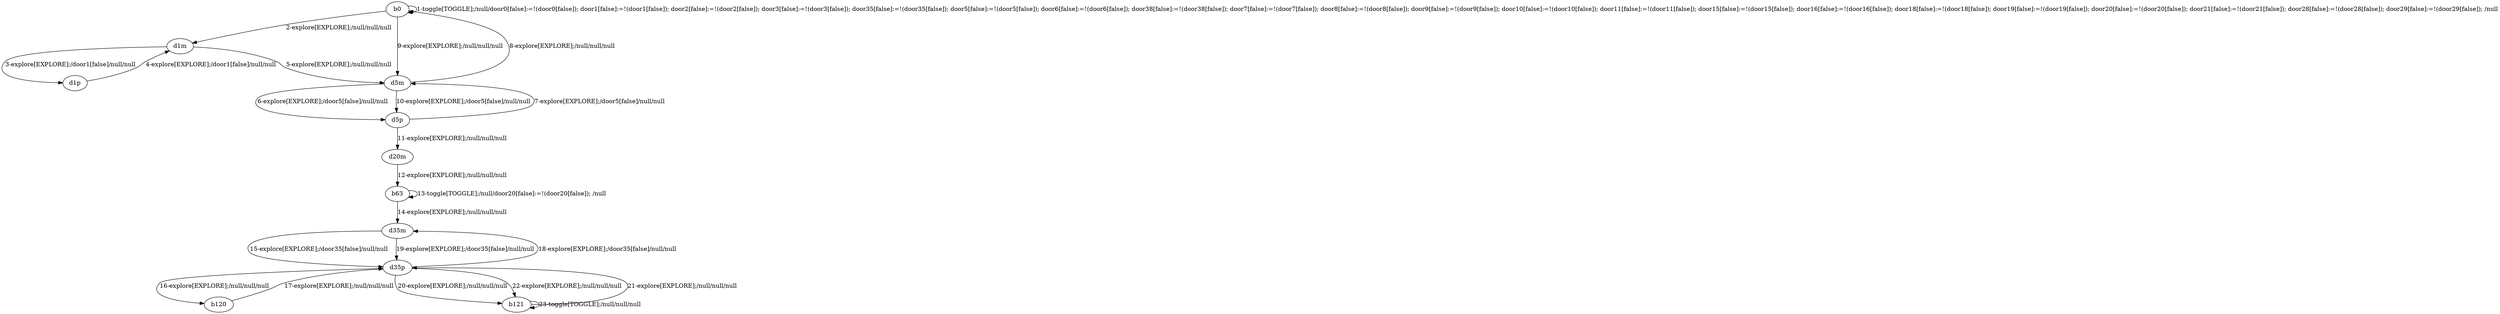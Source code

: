 # Total number of goals covered by this test: 1
# b120 --> d35p

digraph g {
"b0" -> "b0" [label = "1-toggle[TOGGLE];/null/door0[false]:=!(door0[false]); door1[false]:=!(door1[false]); door2[false]:=!(door2[false]); door3[false]:=!(door3[false]); door35[false]:=!(door35[false]); door5[false]:=!(door5[false]); door6[false]:=!(door6[false]); door38[false]:=!(door38[false]); door7[false]:=!(door7[false]); door8[false]:=!(door8[false]); door9[false]:=!(door9[false]); door10[false]:=!(door10[false]); door11[false]:=!(door11[false]); door15[false]:=!(door15[false]); door16[false]:=!(door16[false]); door18[false]:=!(door18[false]); door19[false]:=!(door19[false]); door20[false]:=!(door20[false]); door21[false]:=!(door21[false]); door28[false]:=!(door28[false]); door29[false]:=!(door29[false]); /null"];
"b0" -> "d1m" [label = "2-explore[EXPLORE];/null/null/null"];
"d1m" -> "d1p" [label = "3-explore[EXPLORE];/door1[false]/null/null"];
"d1p" -> "d1m" [label = "4-explore[EXPLORE];/door1[false]/null/null"];
"d1m" -> "d5m" [label = "5-explore[EXPLORE];/null/null/null"];
"d5m" -> "d5p" [label = "6-explore[EXPLORE];/door5[false]/null/null"];
"d5p" -> "d5m" [label = "7-explore[EXPLORE];/door5[false]/null/null"];
"d5m" -> "b0" [label = "8-explore[EXPLORE];/null/null/null"];
"b0" -> "d5m" [label = "9-explore[EXPLORE];/null/null/null"];
"d5m" -> "d5p" [label = "10-explore[EXPLORE];/door5[false]/null/null"];
"d5p" -> "d20m" [label = "11-explore[EXPLORE];/null/null/null"];
"d20m" -> "b63" [label = "12-explore[EXPLORE];/null/null/null"];
"b63" -> "b63" [label = "13-toggle[TOGGLE];/null/door20[false]:=!(door20[false]); /null"];
"b63" -> "d35m" [label = "14-explore[EXPLORE];/null/null/null"];
"d35m" -> "d35p" [label = "15-explore[EXPLORE];/door35[false]/null/null"];
"d35p" -> "b120" [label = "16-explore[EXPLORE];/null/null/null"];
"b120" -> "d35p" [label = "17-explore[EXPLORE];/null/null/null"];
"d35p" -> "d35m" [label = "18-explore[EXPLORE];/door35[false]/null/null"];
"d35m" -> "d35p" [label = "19-explore[EXPLORE];/door35[false]/null/null"];
"d35p" -> "b121" [label = "20-explore[EXPLORE];/null/null/null"];
"b121" -> "d35p" [label = "21-explore[EXPLORE];/null/null/null"];
"d35p" -> "b121" [label = "22-explore[EXPLORE];/null/null/null"];
"b121" -> "b121" [label = "23-toggle[TOGGLE];/null/null/null"];
}